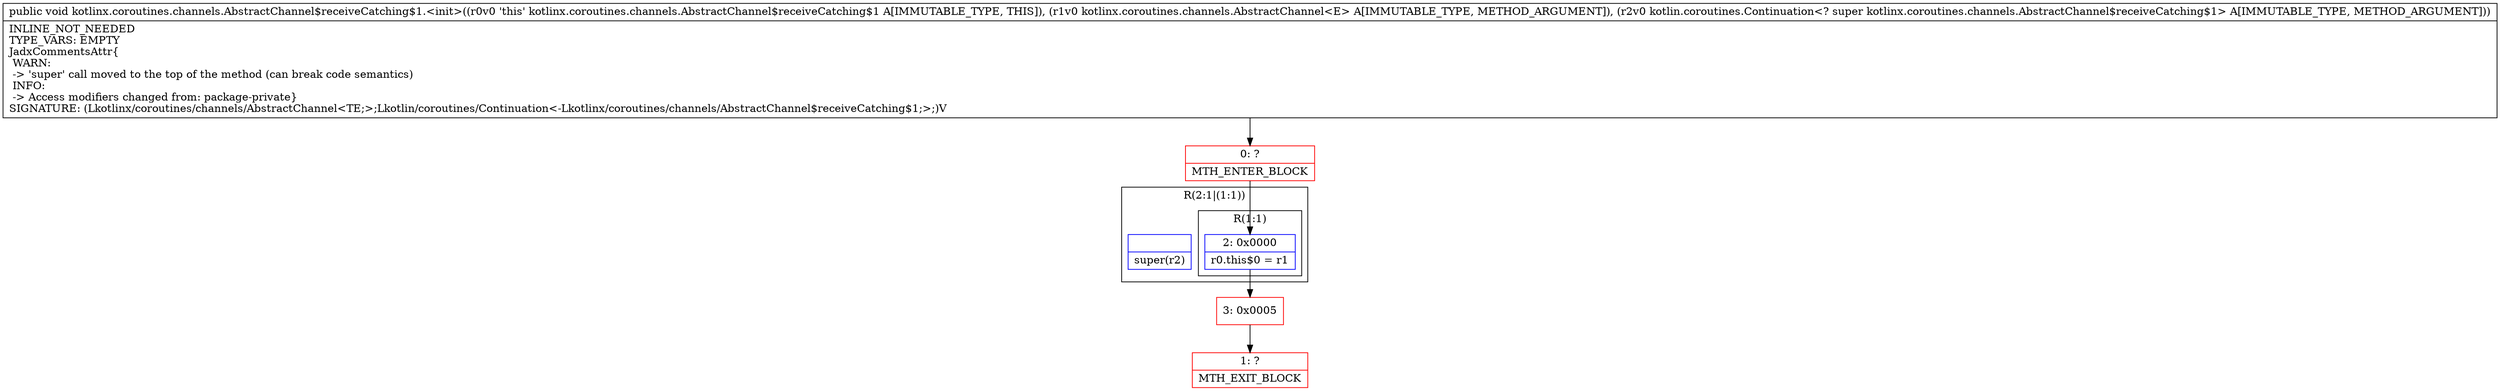 digraph "CFG forkotlinx.coroutines.channels.AbstractChannel$receiveCatching$1.\<init\>(Lkotlinx\/coroutines\/channels\/AbstractChannel;Lkotlin\/coroutines\/Continuation;)V" {
subgraph cluster_Region_1872934501 {
label = "R(2:1|(1:1))";
node [shape=record,color=blue];
Node_InsnContainer_1073957791 [shape=record,label="{|super(r2)\l}"];
subgraph cluster_Region_971882975 {
label = "R(1:1)";
node [shape=record,color=blue];
Node_2 [shape=record,label="{2\:\ 0x0000|r0.this$0 = r1\l}"];
}
}
Node_0 [shape=record,color=red,label="{0\:\ ?|MTH_ENTER_BLOCK\l}"];
Node_3 [shape=record,color=red,label="{3\:\ 0x0005}"];
Node_1 [shape=record,color=red,label="{1\:\ ?|MTH_EXIT_BLOCK\l}"];
MethodNode[shape=record,label="{public void kotlinx.coroutines.channels.AbstractChannel$receiveCatching$1.\<init\>((r0v0 'this' kotlinx.coroutines.channels.AbstractChannel$receiveCatching$1 A[IMMUTABLE_TYPE, THIS]), (r1v0 kotlinx.coroutines.channels.AbstractChannel\<E\> A[IMMUTABLE_TYPE, METHOD_ARGUMENT]), (r2v0 kotlin.coroutines.Continuation\<? super kotlinx.coroutines.channels.AbstractChannel$receiveCatching$1\> A[IMMUTABLE_TYPE, METHOD_ARGUMENT]))  | INLINE_NOT_NEEDED\lTYPE_VARS: EMPTY\lJadxCommentsAttr\{\l WARN: \l \-\> 'super' call moved to the top of the method (can break code semantics)\l INFO: \l \-\> Access modifiers changed from: package\-private\}\lSIGNATURE: (Lkotlinx\/coroutines\/channels\/AbstractChannel\<TE;\>;Lkotlin\/coroutines\/Continuation\<\-Lkotlinx\/coroutines\/channels\/AbstractChannel$receiveCatching$1;\>;)V\l}"];
MethodNode -> Node_0;Node_2 -> Node_3;
Node_0 -> Node_2;
Node_3 -> Node_1;
}

